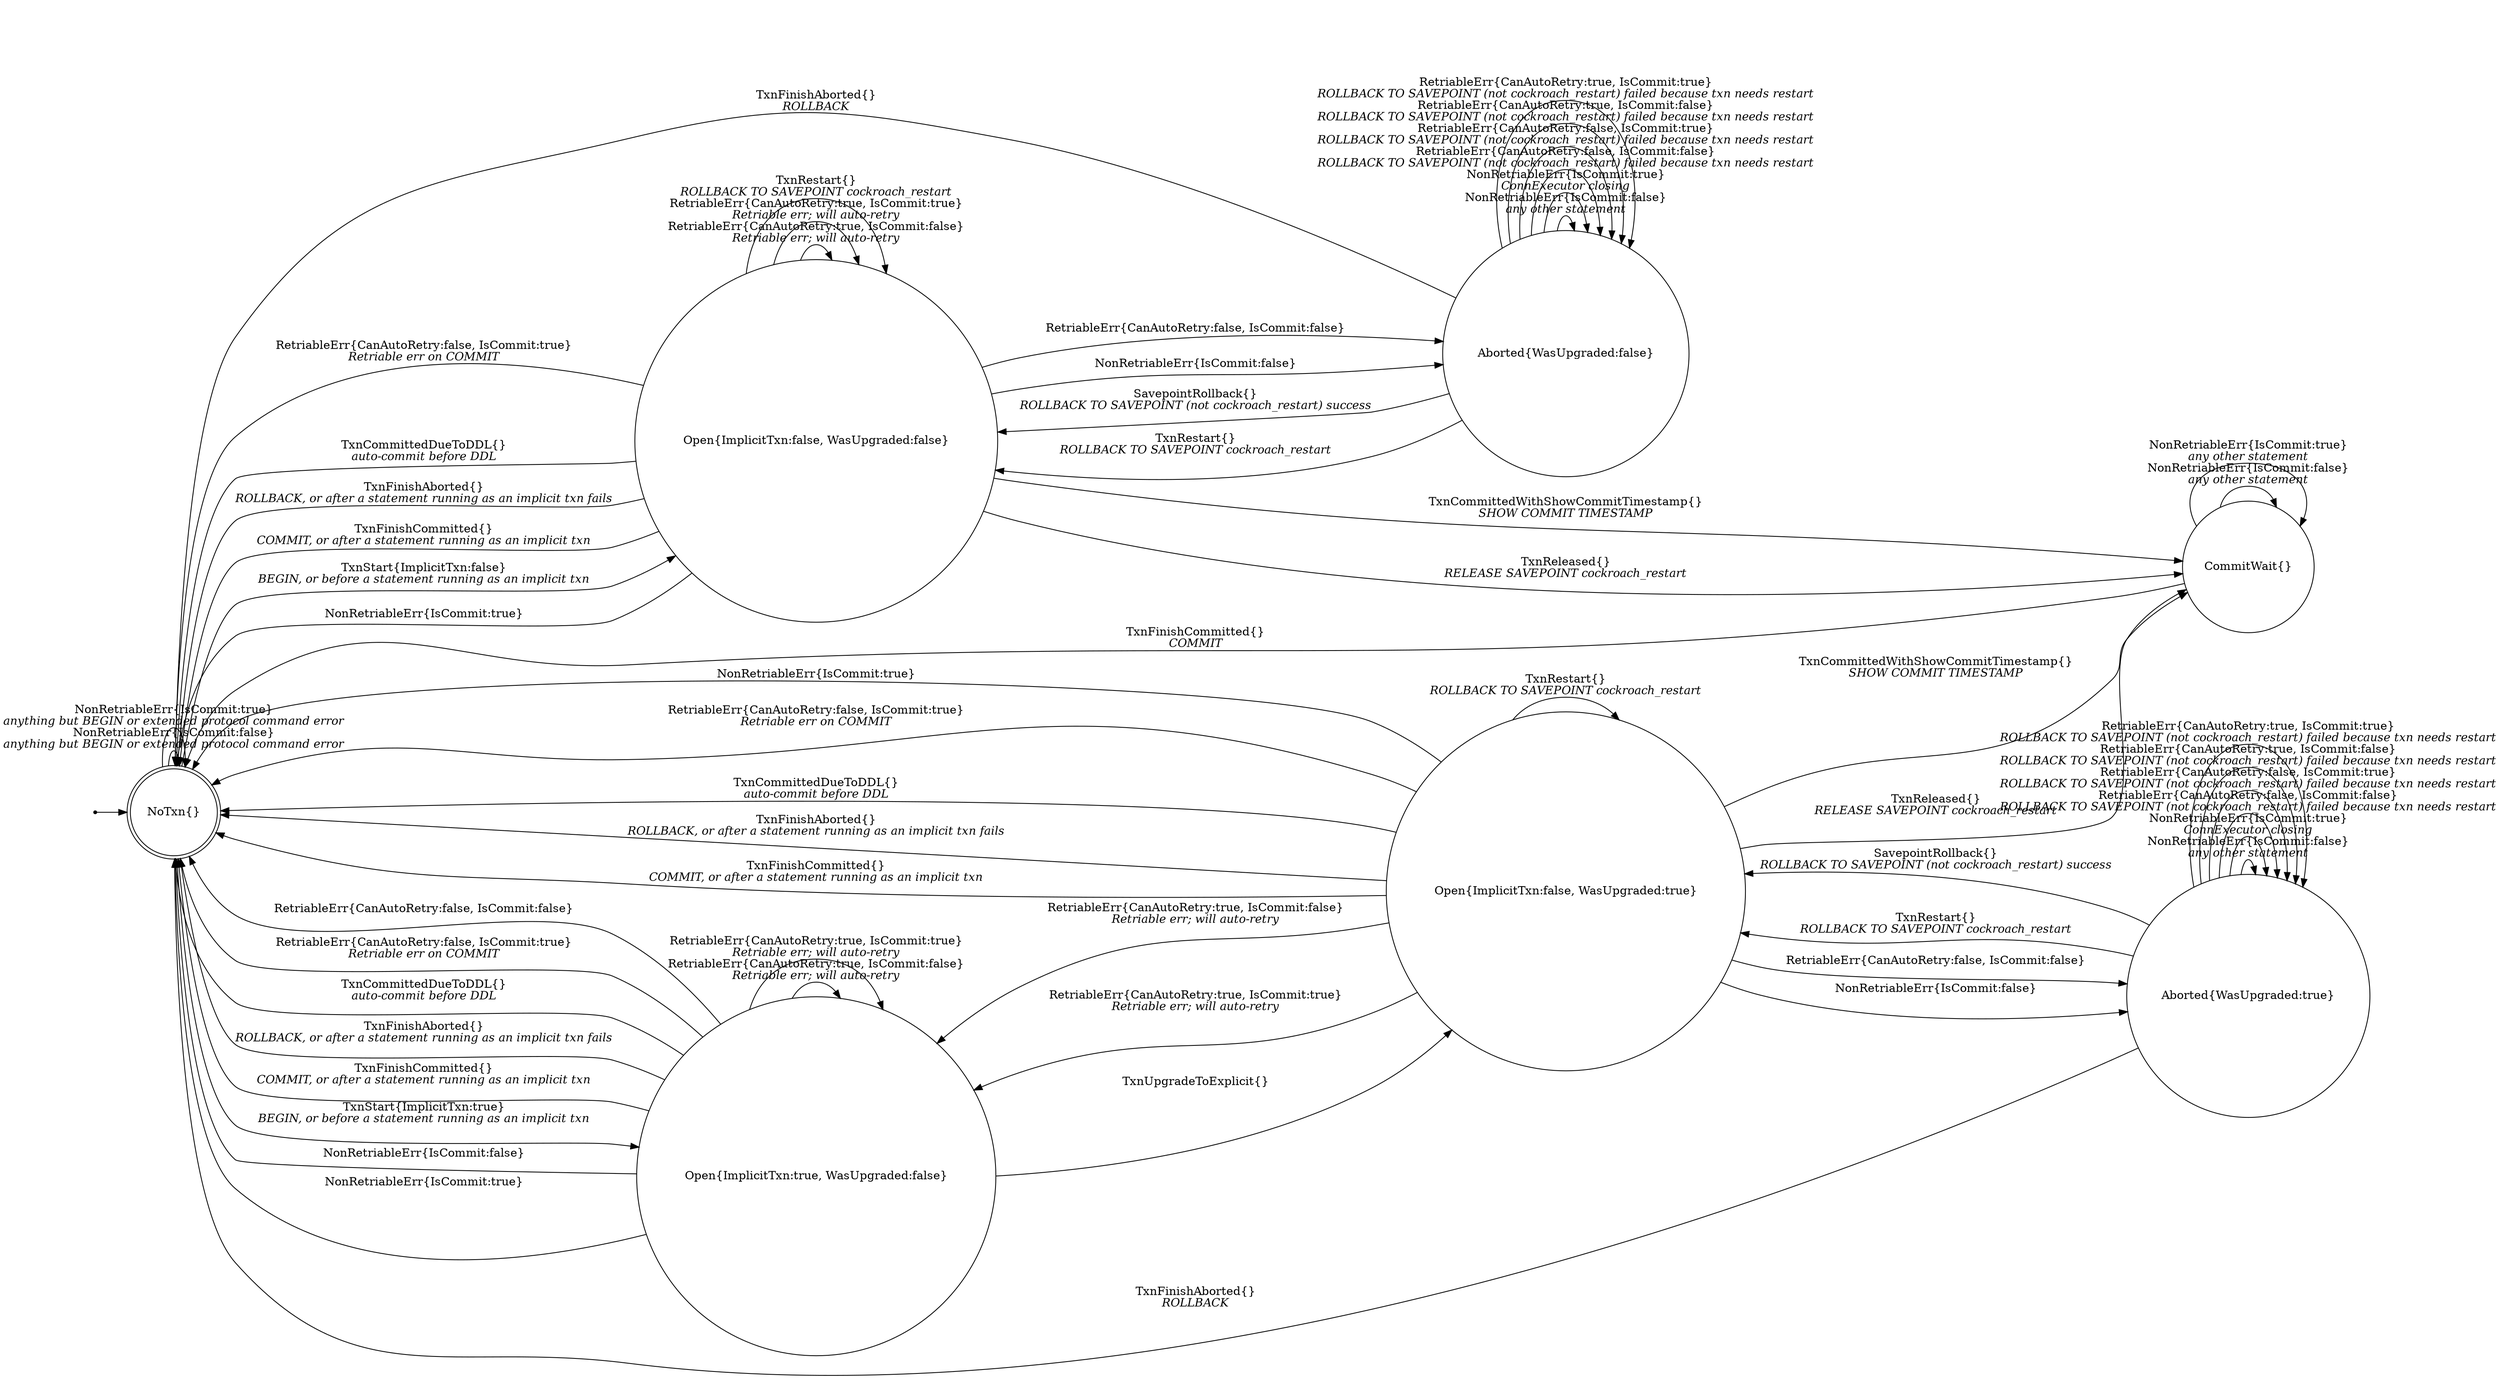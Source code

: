 // Code generated; DO NOT EDIT.
// To generate a .png file, run:
// brew install cairo pango
// brew install graphviz --with-pango
// dot -Tpng txnstatetransitions_diagram.gv -o txnstatetransitions_diagram.png".

// The Pango/Cairo renderer is needed for rendering our HTML labels.
digraph finite_state_machine {
	rankdir=LR;

	node [shape = doublecircle]; "NoTxn{}";
	node [shape = point ]; qi
	qi -> "NoTxn{}";

	node [shape = circle];
	"Aborted{WasUpgraded:false}" -> "Aborted{WasUpgraded:false}" [label = <NonRetriableErr{IsCommit:false}<BR/><I>any other statement</I>>]
	"Aborted{WasUpgraded:false}" -> "Aborted{WasUpgraded:false}" [label = <NonRetriableErr{IsCommit:true}<BR/><I>ConnExecutor closing</I>>]
	"Aborted{WasUpgraded:false}" -> "Aborted{WasUpgraded:false}" [label = <RetriableErr{CanAutoRetry:false, IsCommit:false}<BR/><I>ROLLBACK TO SAVEPOINT (not cockroach_restart) failed because txn needs restart</I>>]
	"Aborted{WasUpgraded:false}" -> "Aborted{WasUpgraded:false}" [label = <RetriableErr{CanAutoRetry:false, IsCommit:true}<BR/><I>ROLLBACK TO SAVEPOINT (not cockroach_restart) failed because txn needs restart</I>>]
	"Aborted{WasUpgraded:false}" -> "Aborted{WasUpgraded:false}" [label = <RetriableErr{CanAutoRetry:true, IsCommit:false}<BR/><I>ROLLBACK TO SAVEPOINT (not cockroach_restart) failed because txn needs restart</I>>]
	"Aborted{WasUpgraded:false}" -> "Aborted{WasUpgraded:false}" [label = <RetriableErr{CanAutoRetry:true, IsCommit:true}<BR/><I>ROLLBACK TO SAVEPOINT (not cockroach_restart) failed because txn needs restart</I>>]
	"Aborted{WasUpgraded:false}" -> "Open{ImplicitTxn:false, WasUpgraded:false}" [label = <SavepointRollback{}<BR/><I>ROLLBACK TO SAVEPOINT (not cockroach_restart) success</I>>]
	"Aborted{WasUpgraded:false}" -> "NoTxn{}" [label = <TxnFinishAborted{}<BR/><I>ROLLBACK</I>>]
	"Aborted{WasUpgraded:false}" -> "Open{ImplicitTxn:false, WasUpgraded:false}" [label = <TxnRestart{}<BR/><I>ROLLBACK TO SAVEPOINT cockroach_restart</I>>]
	"Aborted{WasUpgraded:true}" -> "Aborted{WasUpgraded:true}" [label = <NonRetriableErr{IsCommit:false}<BR/><I>any other statement</I>>]
	"Aborted{WasUpgraded:true}" -> "Aborted{WasUpgraded:true}" [label = <NonRetriableErr{IsCommit:true}<BR/><I>ConnExecutor closing</I>>]
	"Aborted{WasUpgraded:true}" -> "Aborted{WasUpgraded:true}" [label = <RetriableErr{CanAutoRetry:false, IsCommit:false}<BR/><I>ROLLBACK TO SAVEPOINT (not cockroach_restart) failed because txn needs restart</I>>]
	"Aborted{WasUpgraded:true}" -> "Aborted{WasUpgraded:true}" [label = <RetriableErr{CanAutoRetry:false, IsCommit:true}<BR/><I>ROLLBACK TO SAVEPOINT (not cockroach_restart) failed because txn needs restart</I>>]
	"Aborted{WasUpgraded:true}" -> "Aborted{WasUpgraded:true}" [label = <RetriableErr{CanAutoRetry:true, IsCommit:false}<BR/><I>ROLLBACK TO SAVEPOINT (not cockroach_restart) failed because txn needs restart</I>>]
	"Aborted{WasUpgraded:true}" -> "Aborted{WasUpgraded:true}" [label = <RetriableErr{CanAutoRetry:true, IsCommit:true}<BR/><I>ROLLBACK TO SAVEPOINT (not cockroach_restart) failed because txn needs restart</I>>]
	"Aborted{WasUpgraded:true}" -> "Open{ImplicitTxn:false, WasUpgraded:true}" [label = <SavepointRollback{}<BR/><I>ROLLBACK TO SAVEPOINT (not cockroach_restart) success</I>>]
	"Aborted{WasUpgraded:true}" -> "NoTxn{}" [label = <TxnFinishAborted{}<BR/><I>ROLLBACK</I>>]
	"Aborted{WasUpgraded:true}" -> "Open{ImplicitTxn:false, WasUpgraded:true}" [label = <TxnRestart{}<BR/><I>ROLLBACK TO SAVEPOINT cockroach_restart</I>>]
	"CommitWait{}" -> "CommitWait{}" [label = <NonRetriableErr{IsCommit:false}<BR/><I>any other statement</I>>]
	"CommitWait{}" -> "CommitWait{}" [label = <NonRetriableErr{IsCommit:true}<BR/><I>any other statement</I>>]
	"CommitWait{}" -> "NoTxn{}" [label = <TxnFinishCommitted{}<BR/><I>COMMIT</I>>]
	"NoTxn{}" -> "NoTxn{}" [label = <NonRetriableErr{IsCommit:false}<BR/><I>anything but BEGIN or extended protocol command error</I>>]
	"NoTxn{}" -> "NoTxn{}" [label = <NonRetriableErr{IsCommit:true}<BR/><I>anything but BEGIN or extended protocol command error</I>>]
	"NoTxn{}" -> "Open{ImplicitTxn:false, WasUpgraded:false}" [label = <TxnStart{ImplicitTxn:false}<BR/><I>BEGIN, or before a statement running as an implicit txn</I>>]
	"NoTxn{}" -> "Open{ImplicitTxn:true, WasUpgraded:false}" [label = <TxnStart{ImplicitTxn:true}<BR/><I>BEGIN, or before a statement running as an implicit txn</I>>]
	"Open{ImplicitTxn:false, WasUpgraded:false}" -> "Aborted{WasUpgraded:false}" [label = "NonRetriableErr{IsCommit:false}"]
	"Open{ImplicitTxn:false, WasUpgraded:false}" -> "NoTxn{}" [label = "NonRetriableErr{IsCommit:true}"]
	"Open{ImplicitTxn:false, WasUpgraded:false}" -> "Aborted{WasUpgraded:false}" [label = "RetriableErr{CanAutoRetry:false, IsCommit:false}"]
	"Open{ImplicitTxn:false, WasUpgraded:false}" -> "NoTxn{}" [label = <RetriableErr{CanAutoRetry:false, IsCommit:true}<BR/><I>Retriable err on COMMIT</I>>]
	"Open{ImplicitTxn:false, WasUpgraded:false}" -> "Open{ImplicitTxn:false, WasUpgraded:false}" [label = <RetriableErr{CanAutoRetry:true, IsCommit:false}<BR/><I>Retriable err; will auto-retry</I>>]
	"Open{ImplicitTxn:false, WasUpgraded:false}" -> "Open{ImplicitTxn:false, WasUpgraded:false}" [label = <RetriableErr{CanAutoRetry:true, IsCommit:true}<BR/><I>Retriable err; will auto-retry</I>>]
	"Open{ImplicitTxn:false, WasUpgraded:false}" -> "NoTxn{}" [label = <TxnCommittedDueToDDL{}<BR/><I>auto-commit before DDL</I>>]
	"Open{ImplicitTxn:false, WasUpgraded:false}" -> "CommitWait{}" [label = <TxnCommittedWithShowCommitTimestamp{}<BR/><I>SHOW COMMIT TIMESTAMP</I>>]
	"Open{ImplicitTxn:false, WasUpgraded:false}" -> "NoTxn{}" [label = <TxnFinishAborted{}<BR/><I>ROLLBACK, or after a statement running as an implicit txn fails</I>>]
	"Open{ImplicitTxn:false, WasUpgraded:false}" -> "NoTxn{}" [label = <TxnFinishCommitted{}<BR/><I>COMMIT, or after a statement running as an implicit txn</I>>]
	"Open{ImplicitTxn:false, WasUpgraded:false}" -> "CommitWait{}" [label = <TxnReleased{}<BR/><I>RELEASE SAVEPOINT cockroach_restart</I>>]
	"Open{ImplicitTxn:false, WasUpgraded:false}" -> "Open{ImplicitTxn:false, WasUpgraded:false}" [label = <TxnRestart{}<BR/><I>ROLLBACK TO SAVEPOINT cockroach_restart</I>>]
	"Open{ImplicitTxn:false, WasUpgraded:true}" -> "Aborted{WasUpgraded:true}" [label = "NonRetriableErr{IsCommit:false}"]
	"Open{ImplicitTxn:false, WasUpgraded:true}" -> "NoTxn{}" [label = "NonRetriableErr{IsCommit:true}"]
	"Open{ImplicitTxn:false, WasUpgraded:true}" -> "Aborted{WasUpgraded:true}" [label = "RetriableErr{CanAutoRetry:false, IsCommit:false}"]
	"Open{ImplicitTxn:false, WasUpgraded:true}" -> "NoTxn{}" [label = <RetriableErr{CanAutoRetry:false, IsCommit:true}<BR/><I>Retriable err on COMMIT</I>>]
	"Open{ImplicitTxn:false, WasUpgraded:true}" -> "Open{ImplicitTxn:true, WasUpgraded:false}" [label = <RetriableErr{CanAutoRetry:true, IsCommit:false}<BR/><I>Retriable err; will auto-retry</I>>]
	"Open{ImplicitTxn:false, WasUpgraded:true}" -> "Open{ImplicitTxn:true, WasUpgraded:false}" [label = <RetriableErr{CanAutoRetry:true, IsCommit:true}<BR/><I>Retriable err; will auto-retry</I>>]
	"Open{ImplicitTxn:false, WasUpgraded:true}" -> "NoTxn{}" [label = <TxnCommittedDueToDDL{}<BR/><I>auto-commit before DDL</I>>]
	"Open{ImplicitTxn:false, WasUpgraded:true}" -> "CommitWait{}" [label = <TxnCommittedWithShowCommitTimestamp{}<BR/><I>SHOW COMMIT TIMESTAMP</I>>]
	"Open{ImplicitTxn:false, WasUpgraded:true}" -> "NoTxn{}" [label = <TxnFinishAborted{}<BR/><I>ROLLBACK, or after a statement running as an implicit txn fails</I>>]
	"Open{ImplicitTxn:false, WasUpgraded:true}" -> "NoTxn{}" [label = <TxnFinishCommitted{}<BR/><I>COMMIT, or after a statement running as an implicit txn</I>>]
	"Open{ImplicitTxn:false, WasUpgraded:true}" -> "CommitWait{}" [label = <TxnReleased{}<BR/><I>RELEASE SAVEPOINT cockroach_restart</I>>]
	"Open{ImplicitTxn:false, WasUpgraded:true}" -> "Open{ImplicitTxn:false, WasUpgraded:true}" [label = <TxnRestart{}<BR/><I>ROLLBACK TO SAVEPOINT cockroach_restart</I>>]
	"Open{ImplicitTxn:true, WasUpgraded:false}" -> "NoTxn{}" [label = "NonRetriableErr{IsCommit:false}"]
	"Open{ImplicitTxn:true, WasUpgraded:false}" -> "NoTxn{}" [label = "NonRetriableErr{IsCommit:true}"]
	"Open{ImplicitTxn:true, WasUpgraded:false}" -> "NoTxn{}" [label = "RetriableErr{CanAutoRetry:false, IsCommit:false}"]
	"Open{ImplicitTxn:true, WasUpgraded:false}" -> "NoTxn{}" [label = <RetriableErr{CanAutoRetry:false, IsCommit:true}<BR/><I>Retriable err on COMMIT</I>>]
	"Open{ImplicitTxn:true, WasUpgraded:false}" -> "Open{ImplicitTxn:true, WasUpgraded:false}" [label = <RetriableErr{CanAutoRetry:true, IsCommit:false}<BR/><I>Retriable err; will auto-retry</I>>]
	"Open{ImplicitTxn:true, WasUpgraded:false}" -> "Open{ImplicitTxn:true, WasUpgraded:false}" [label = <RetriableErr{CanAutoRetry:true, IsCommit:true}<BR/><I>Retriable err; will auto-retry</I>>]
	"Open{ImplicitTxn:true, WasUpgraded:false}" -> "NoTxn{}" [label = <TxnCommittedDueToDDL{}<BR/><I>auto-commit before DDL</I>>]
	"Open{ImplicitTxn:true, WasUpgraded:false}" -> "NoTxn{}" [label = <TxnFinishAborted{}<BR/><I>ROLLBACK, or after a statement running as an implicit txn fails</I>>]
	"Open{ImplicitTxn:true, WasUpgraded:false}" -> "NoTxn{}" [label = <TxnFinishCommitted{}<BR/><I>COMMIT, or after a statement running as an implicit txn</I>>]
	"Open{ImplicitTxn:true, WasUpgraded:false}" -> "Open{ImplicitTxn:false, WasUpgraded:true}" [label = "TxnUpgradeToExplicit{}"]
}
